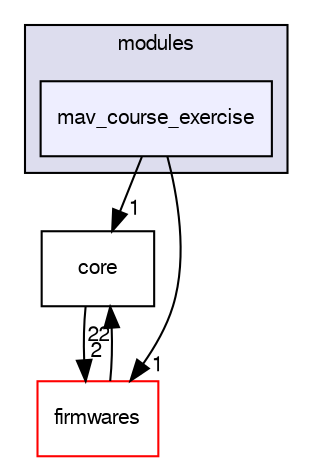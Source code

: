 digraph "sw/airborne/modules/mav_course_exercise" {
  compound=true
  node [ fontsize="10", fontname="FreeSans"];
  edge [ labelfontsize="10", labelfontname="FreeSans"];
  subgraph clusterdir_c2abcdd6ccb39c3582929c0e3f5651c2 {
    graph [ bgcolor="#ddddee", pencolor="black", label="modules" fontname="FreeSans", fontsize="10", URL="dir_c2abcdd6ccb39c3582929c0e3f5651c2.html"]
  dir_32910f4cd606c38566e45fd1c643229e [shape=box, label="mav_course_exercise", style="filled", fillcolor="#eeeeff", pencolor="black", URL="dir_32910f4cd606c38566e45fd1c643229e.html"];
  }
  dir_0e703de7e76e38c62de795c957434487 [shape=box label="core" URL="dir_0e703de7e76e38c62de795c957434487.html"];
  dir_e7d2494544042a787a6ee70a779a5e07 [shape=box label="firmwares" fillcolor="white" style="filled" color="red" URL="dir_e7d2494544042a787a6ee70a779a5e07.html"];
  dir_0e703de7e76e38c62de795c957434487->dir_e7d2494544042a787a6ee70a779a5e07 [headlabel="2", labeldistance=1.5 headhref="dir_000128_000092.html"];
  dir_e7d2494544042a787a6ee70a779a5e07->dir_0e703de7e76e38c62de795c957434487 [headlabel="22", labeldistance=1.5 headhref="dir_000092_000128.html"];
  dir_32910f4cd606c38566e45fd1c643229e->dir_0e703de7e76e38c62de795c957434487 [headlabel="1", labeldistance=1.5 headhref="dir_000171_000128.html"];
  dir_32910f4cd606c38566e45fd1c643229e->dir_e7d2494544042a787a6ee70a779a5e07 [headlabel="1", labeldistance=1.5 headhref="dir_000171_000092.html"];
}
